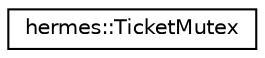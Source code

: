 digraph "Graphical Class Hierarchy"
{
 // LATEX_PDF_SIZE
  edge [fontname="Helvetica",fontsize="10",labelfontname="Helvetica",labelfontsize="10"];
  node [fontname="Helvetica",fontsize="10",shape=record];
  rankdir="LR";
  Node0 [label="hermes::TicketMutex",height=0.2,width=0.4,color="black", fillcolor="white", style="filled",URL="$structhermes_1_1_ticket_mutex.html",tooltip=" "];
}
